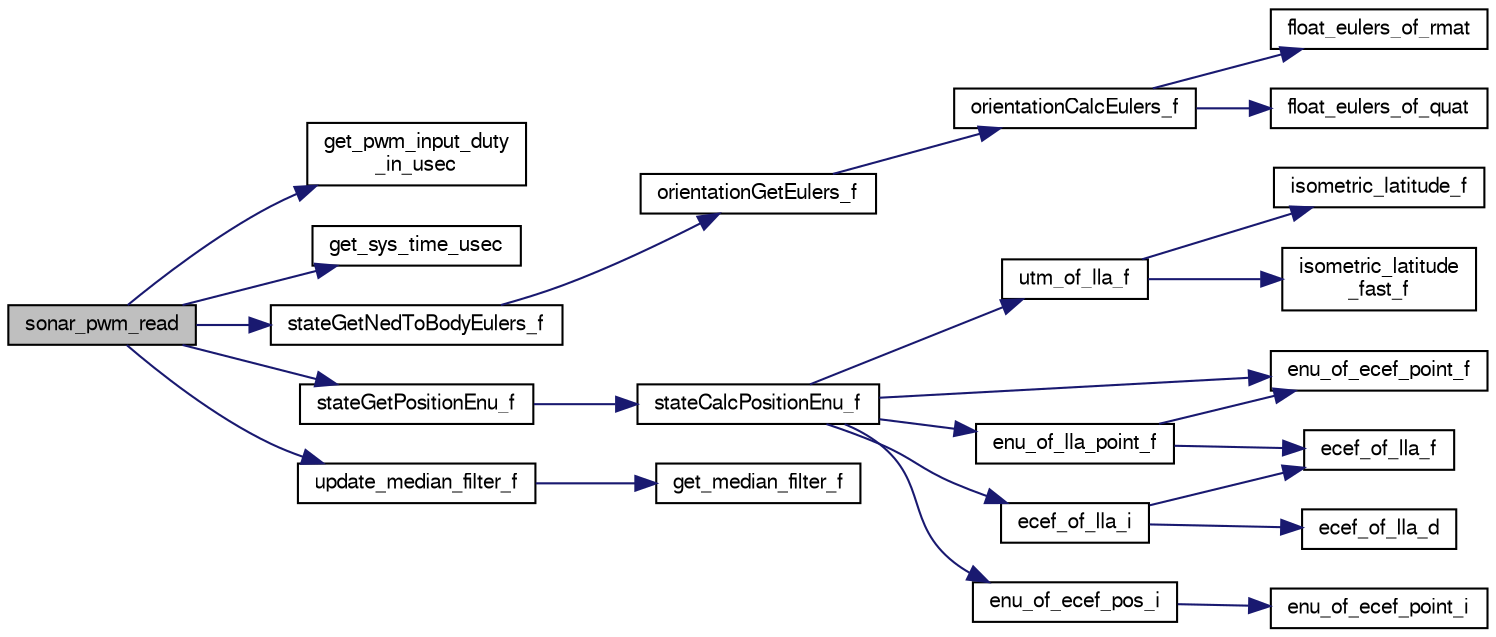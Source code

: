 digraph "sonar_pwm_read"
{
  edge [fontname="FreeSans",fontsize="10",labelfontname="FreeSans",labelfontsize="10"];
  node [fontname="FreeSans",fontsize="10",shape=record];
  rankdir="LR";
  Node1 [label="sonar_pwm_read",height=0.2,width=0.4,color="black", fillcolor="grey75", style="filled", fontcolor="black"];
  Node1 -> Node2 [color="midnightblue",fontsize="10",style="solid",fontname="FreeSans"];
  Node2 [label="get_pwm_input_duty\l_in_usec",height=0.2,width=0.4,color="black", fillcolor="white", style="filled",URL="$pwm__input_8c.html#a6bb41ee9ef588e2319ab3f59ac58bb2c"];
  Node1 -> Node3 [color="midnightblue",fontsize="10",style="solid",fontname="FreeSans"];
  Node3 [label="get_sys_time_usec",height=0.2,width=0.4,color="black", fillcolor="white", style="filled",URL="$chibios_2mcu__periph_2sys__time__arch_8c.html#a7ddfef1f78a56c6b4c4c536b5d670bfb",tooltip="Get the time in microseconds since startup. "];
  Node1 -> Node4 [color="midnightblue",fontsize="10",style="solid",fontname="FreeSans"];
  Node4 [label="stateGetNedToBodyEulers_f",height=0.2,width=0.4,color="black", fillcolor="white", style="filled",URL="$group__state__attitude.html#ga9a5e6bac6e7d78e1b33430e73344615b",tooltip="Get vehicle body attitude euler angles (float). "];
  Node4 -> Node5 [color="midnightblue",fontsize="10",style="solid",fontname="FreeSans"];
  Node5 [label="orientationGetEulers_f",height=0.2,width=0.4,color="black", fillcolor="white", style="filled",URL="$group__math__orientation__representation.html#gaaae3838d0b45682d48257d5dbfff3030",tooltip="Get vehicle body attitude euler angles (float). "];
  Node5 -> Node6 [color="midnightblue",fontsize="10",style="solid",fontname="FreeSans"];
  Node6 [label="orientationCalcEulers_f",height=0.2,width=0.4,color="black", fillcolor="white", style="filled",URL="$group__math__orientation__representation.html#ga8b8bf1c74adb971f399f0dd4f84d9388"];
  Node6 -> Node7 [color="midnightblue",fontsize="10",style="solid",fontname="FreeSans"];
  Node7 [label="float_eulers_of_rmat",height=0.2,width=0.4,color="black", fillcolor="white", style="filled",URL="$group__math__algebra__float.html#gac568e7074d2732d1237f80898c1dfb76"];
  Node6 -> Node8 [color="midnightblue",fontsize="10",style="solid",fontname="FreeSans"];
  Node8 [label="float_eulers_of_quat",height=0.2,width=0.4,color="black", fillcolor="white", style="filled",URL="$group__math__algebra__float.html#gacd48accfe6eaac320b0d651d894e1db8",tooltip="euler rotation &#39;ZYX&#39; "];
  Node1 -> Node9 [color="midnightblue",fontsize="10",style="solid",fontname="FreeSans"];
  Node9 [label="stateGetPositionEnu_f",height=0.2,width=0.4,color="black", fillcolor="white", style="filled",URL="$group__state__position.html#ga545d479db45e1a9711e59736b6d1309b",tooltip="Get position in local ENU coordinates (float). "];
  Node9 -> Node10 [color="midnightblue",fontsize="10",style="solid",fontname="FreeSans"];
  Node10 [label="stateCalcPositionEnu_f",height=0.2,width=0.4,color="black", fillcolor="white", style="filled",URL="$group__state__position.html#ga718066acd9581365ca5c2aacb29130fd"];
  Node10 -> Node11 [color="midnightblue",fontsize="10",style="solid",fontname="FreeSans"];
  Node11 [label="enu_of_ecef_point_f",height=0.2,width=0.4,color="black", fillcolor="white", style="filled",URL="$pprz__geodetic__float_8c.html#a2a82ebdce90a3e41d54f72c5e787fcd0"];
  Node10 -> Node12 [color="midnightblue",fontsize="10",style="solid",fontname="FreeSans"];
  Node12 [label="enu_of_ecef_pos_i",height=0.2,width=0.4,color="black", fillcolor="white", style="filled",URL="$group__math__geodetic__int.html#ga710a45725431766f0a003ba93cb58a11",tooltip="Convert a ECEF position to local ENU. "];
  Node12 -> Node13 [color="midnightblue",fontsize="10",style="solid",fontname="FreeSans"];
  Node13 [label="enu_of_ecef_point_i",height=0.2,width=0.4,color="black", fillcolor="white", style="filled",URL="$group__math__geodetic__int.html#ga85bcbfc73a43b120465422ec55647573",tooltip="Convert a point from ECEF to local ENU. "];
  Node10 -> Node14 [color="midnightblue",fontsize="10",style="solid",fontname="FreeSans"];
  Node14 [label="enu_of_lla_point_f",height=0.2,width=0.4,color="black", fillcolor="white", style="filled",URL="$pprz__geodetic__float_8c.html#ab8d5cb7292ea74802e7a94e265c0703a"];
  Node14 -> Node15 [color="midnightblue",fontsize="10",style="solid",fontname="FreeSans"];
  Node15 [label="ecef_of_lla_f",height=0.2,width=0.4,color="black", fillcolor="white", style="filled",URL="$pprz__geodetic__float_8c.html#a65bc5ba8b61d014ca659035759cc001c"];
  Node14 -> Node11 [color="midnightblue",fontsize="10",style="solid",fontname="FreeSans"];
  Node10 -> Node16 [color="midnightblue",fontsize="10",style="solid",fontname="FreeSans"];
  Node16 [label="ecef_of_lla_i",height=0.2,width=0.4,color="black", fillcolor="white", style="filled",URL="$group__math__geodetic__int.html#ga386f7bf340618bf1454ca2a3b5086100",tooltip="Convert a LLA to ECEF. "];
  Node16 -> Node15 [color="midnightblue",fontsize="10",style="solid",fontname="FreeSans"];
  Node16 -> Node17 [color="midnightblue",fontsize="10",style="solid",fontname="FreeSans"];
  Node17 [label="ecef_of_lla_d",height=0.2,width=0.4,color="black", fillcolor="white", style="filled",URL="$group__math__geodetic__double.html#gae6608c48696daebf3382f08e655028d9"];
  Node10 -> Node18 [color="midnightblue",fontsize="10",style="solid",fontname="FreeSans"];
  Node18 [label="utm_of_lla_f",height=0.2,width=0.4,color="black", fillcolor="white", style="filled",URL="$pprz__geodetic__float_8c.html#af99d4775df518f30b741b49c26eceedd"];
  Node18 -> Node19 [color="midnightblue",fontsize="10",style="solid",fontname="FreeSans"];
  Node19 [label="isometric_latitude_f",height=0.2,width=0.4,color="black", fillcolor="white", style="filled",URL="$pprz__geodetic__float_8c.html#a25c5bd31de0ea0d0caf14a0d217ad3ea"];
  Node18 -> Node20 [color="midnightblue",fontsize="10",style="solid",fontname="FreeSans"];
  Node20 [label="isometric_latitude\l_fast_f",height=0.2,width=0.4,color="black", fillcolor="white", style="filled",URL="$pprz__geodetic__float_8c.html#a21ea1b369f7d4abd984fb89c488dde24"];
  Node1 -> Node21 [color="midnightblue",fontsize="10",style="solid",fontname="FreeSans"];
  Node21 [label="update_median_filter_f",height=0.2,width=0.4,color="black", fillcolor="white", style="filled",URL="$median__filter_8h.html#a299781c28e551a49077251f79ddf6487"];
  Node21 -> Node22 [color="midnightblue",fontsize="10",style="solid",fontname="FreeSans"];
  Node22 [label="get_median_filter_f",height=0.2,width=0.4,color="black", fillcolor="white", style="filled",URL="$median__filter_8h.html#ac22bc67043369c2e3322fbcbbe6b7b3f"];
}
